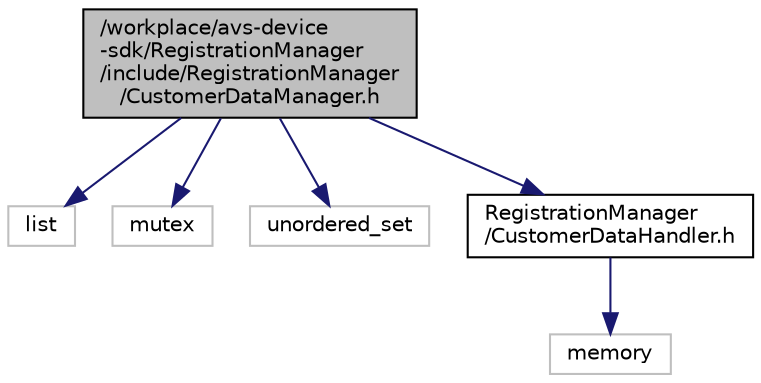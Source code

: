digraph "/workplace/avs-device-sdk/RegistrationManager/include/RegistrationManager/CustomerDataManager.h"
{
  edge [fontname="Helvetica",fontsize="10",labelfontname="Helvetica",labelfontsize="10"];
  node [fontname="Helvetica",fontsize="10",shape=record];
  Node0 [label="/workplace/avs-device\l-sdk/RegistrationManager\l/include/RegistrationManager\l/CustomerDataManager.h",height=0.2,width=0.4,color="black", fillcolor="grey75", style="filled", fontcolor="black"];
  Node0 -> Node1 [color="midnightblue",fontsize="10",style="solid",fontname="Helvetica"];
  Node1 [label="list",height=0.2,width=0.4,color="grey75", fillcolor="white", style="filled"];
  Node0 -> Node2 [color="midnightblue",fontsize="10",style="solid",fontname="Helvetica"];
  Node2 [label="mutex",height=0.2,width=0.4,color="grey75", fillcolor="white", style="filled"];
  Node0 -> Node3 [color="midnightblue",fontsize="10",style="solid",fontname="Helvetica"];
  Node3 [label="unordered_set",height=0.2,width=0.4,color="grey75", fillcolor="white", style="filled"];
  Node0 -> Node4 [color="midnightblue",fontsize="10",style="solid",fontname="Helvetica"];
  Node4 [label="RegistrationManager\l/CustomerDataHandler.h",height=0.2,width=0.4,color="black", fillcolor="white", style="filled",URL="$_customer_data_handler_8h.html"];
  Node4 -> Node5 [color="midnightblue",fontsize="10",style="solid",fontname="Helvetica"];
  Node5 [label="memory",height=0.2,width=0.4,color="grey75", fillcolor="white", style="filled"];
}
